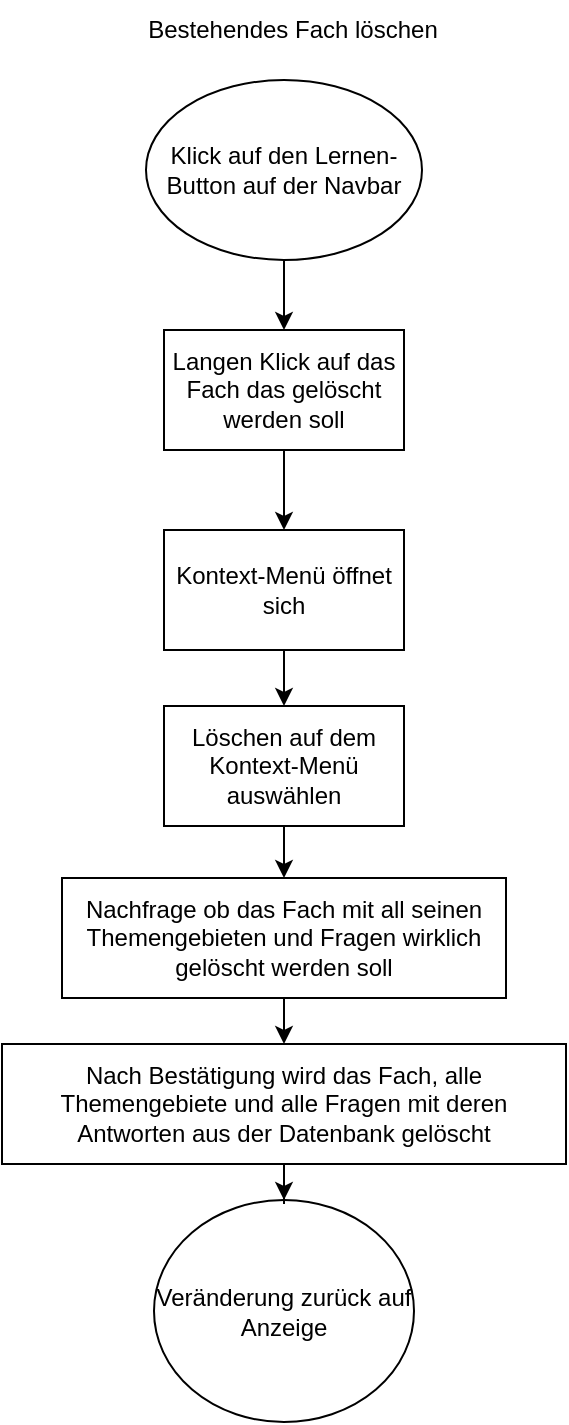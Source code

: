 <mxfile version="21.6.5" type="device">
  <diagram name="Seite-1" id="o3c9j29kHvvN7yI6PArB">
    <mxGraphModel dx="1354" dy="733" grid="1" gridSize="10" guides="1" tooltips="1" connect="1" arrows="1" fold="1" page="1" pageScale="1" pageWidth="827" pageHeight="1169" math="0" shadow="0">
      <root>
        <mxCell id="0" />
        <mxCell id="1" parent="0" />
        <mxCell id="ZPntonCCA0SnLQiE37zb-15" value="" style="edgeStyle=orthogonalEdgeStyle;rounded=0;orthogonalLoop=1;jettySize=auto;html=1;" edge="1" parent="1" source="ZPntonCCA0SnLQiE37zb-16" target="ZPntonCCA0SnLQiE37zb-19">
          <mxGeometry relative="1" as="geometry" />
        </mxCell>
        <mxCell id="ZPntonCCA0SnLQiE37zb-16" value="Klick auf den Lernen- Button auf der Navbar" style="ellipse;whiteSpace=wrap;html=1;" vertex="1" parent="1">
          <mxGeometry x="340" y="80" width="138" height="90" as="geometry" />
        </mxCell>
        <mxCell id="ZPntonCCA0SnLQiE37zb-17" value="Bestehendes Fach löschen" style="text;html=1;strokeColor=none;fillColor=none;align=center;verticalAlign=middle;whiteSpace=wrap;rounded=0;" vertex="1" parent="1">
          <mxGeometry x="317" y="40" width="193" height="30" as="geometry" />
        </mxCell>
        <mxCell id="ZPntonCCA0SnLQiE37zb-18" value="" style="edgeStyle=orthogonalEdgeStyle;rounded=0;orthogonalLoop=1;jettySize=auto;html=1;" edge="1" parent="1" source="ZPntonCCA0SnLQiE37zb-19" target="ZPntonCCA0SnLQiE37zb-21">
          <mxGeometry relative="1" as="geometry" />
        </mxCell>
        <mxCell id="ZPntonCCA0SnLQiE37zb-19" value="Langen Klick auf das Fach das gelöscht werden soll" style="whiteSpace=wrap;html=1;" vertex="1" parent="1">
          <mxGeometry x="349" y="205" width="120" height="60" as="geometry" />
        </mxCell>
        <mxCell id="ZPntonCCA0SnLQiE37zb-20" value="" style="edgeStyle=orthogonalEdgeStyle;rounded=0;orthogonalLoop=1;jettySize=auto;html=1;" edge="1" parent="1" source="ZPntonCCA0SnLQiE37zb-21" target="ZPntonCCA0SnLQiE37zb-23">
          <mxGeometry relative="1" as="geometry" />
        </mxCell>
        <mxCell id="ZPntonCCA0SnLQiE37zb-21" value="Kontext-Menü öffnet sich" style="whiteSpace=wrap;html=1;" vertex="1" parent="1">
          <mxGeometry x="349" y="305" width="120" height="60" as="geometry" />
        </mxCell>
        <mxCell id="ZPntonCCA0SnLQiE37zb-22" value="" style="edgeStyle=orthogonalEdgeStyle;rounded=0;orthogonalLoop=1;jettySize=auto;html=1;" edge="1" parent="1" source="ZPntonCCA0SnLQiE37zb-23" target="ZPntonCCA0SnLQiE37zb-25">
          <mxGeometry relative="1" as="geometry" />
        </mxCell>
        <mxCell id="ZPntonCCA0SnLQiE37zb-23" value="Löschen auf dem Kontext-Menü auswählen" style="whiteSpace=wrap;html=1;" vertex="1" parent="1">
          <mxGeometry x="349" y="393" width="120" height="60" as="geometry" />
        </mxCell>
        <mxCell id="ZPntonCCA0SnLQiE37zb-24" value="" style="edgeStyle=orthogonalEdgeStyle;rounded=0;orthogonalLoop=1;jettySize=auto;html=1;" edge="1" parent="1" source="ZPntonCCA0SnLQiE37zb-25" target="ZPntonCCA0SnLQiE37zb-28">
          <mxGeometry relative="1" as="geometry" />
        </mxCell>
        <mxCell id="ZPntonCCA0SnLQiE37zb-25" value="Nachfrage ob das Fach mit all seinen Themengebieten und Fragen wirklich gelöscht werden soll" style="whiteSpace=wrap;html=1;" vertex="1" parent="1">
          <mxGeometry x="298" y="479" width="222" height="60" as="geometry" />
        </mxCell>
        <mxCell id="ZPntonCCA0SnLQiE37zb-26" value="Veränderung zurück auf Anzeige" style="ellipse;whiteSpace=wrap;html=1;" vertex="1" parent="1">
          <mxGeometry x="344" y="640" width="130" height="111" as="geometry" />
        </mxCell>
        <mxCell id="ZPntonCCA0SnLQiE37zb-27" value="" style="edgeStyle=orthogonalEdgeStyle;rounded=0;orthogonalLoop=1;jettySize=auto;html=1;" edge="1" parent="1" source="ZPntonCCA0SnLQiE37zb-28" target="ZPntonCCA0SnLQiE37zb-26">
          <mxGeometry relative="1" as="geometry" />
        </mxCell>
        <mxCell id="ZPntonCCA0SnLQiE37zb-28" value="Nach Bestätigung wird das Fach, alle Themengebiete und alle Fragen mit deren Antworten aus der Datenbank gelöscht" style="whiteSpace=wrap;html=1;" vertex="1" parent="1">
          <mxGeometry x="268" y="562" width="282" height="60" as="geometry" />
        </mxCell>
      </root>
    </mxGraphModel>
  </diagram>
</mxfile>
